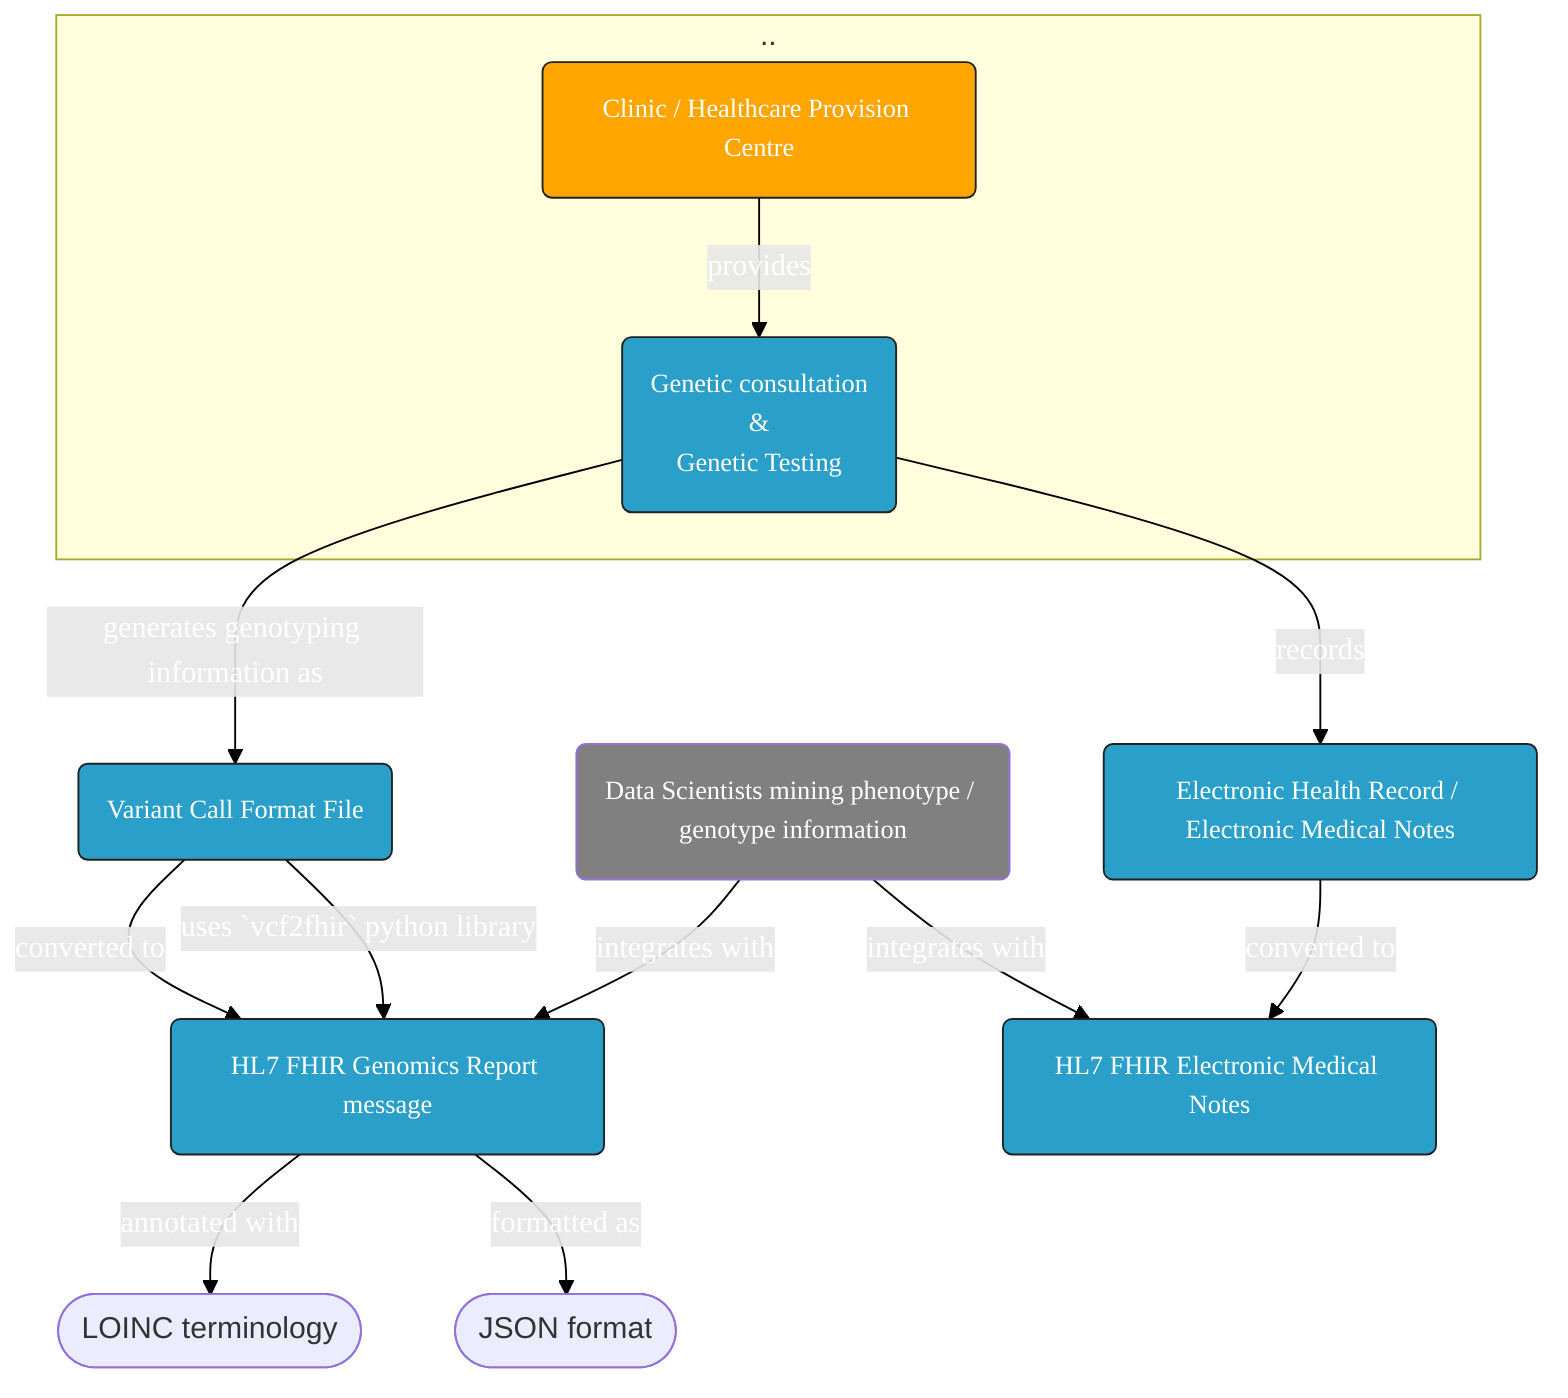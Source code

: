 graph TD

subgraph ..
A00(Clinic / Healthcare Provision Centre):::box2 -->|provides|A11(Genetic consultation <br> & <br> Genetic Testing):::box2
end


A11:::box1 -->|generates genotyping information as|B(Variant Call Format File):::box1


A11 -->|records|EHR(Electronic Health Record / Electronic Medical Notes):::box1

B-->|converted to |B0(HL7 FHIR Genomics Report message)
B-->|uses `vcf2fhir` python library|B0
B0:::box1 -->|annotated with|D([LOINC terminology])
B0 -->|formatted as|E([JSON format])


A0 -->|integrates with|A1
EHR -->|converted to|A1(HL7 FHIR Electronic Medical Notes):::box1

A0(Data Scientists mining phenotype / genotype information):::box3 -->|integrates with|B0:::box1

classDef box1 font-family:avenir,font-size:14px,fill:#2a9fc9,stroke:#222,color:#fff,stroke-width:1px
classDef box2 font-family:avenir,font-size:14px,fill:orange,stroke:#222,color:#fff,stroke-width:1px
classDef box3 font-family:avenir,font-size:14px,fill:gray,color:#fff,font:#fff, stroke-width:1px
    
linkStyle 0,1,2,3,4,5,6,7,8,9 font-family:avenir,stroke:black,stroke-width:1px,color:#fff